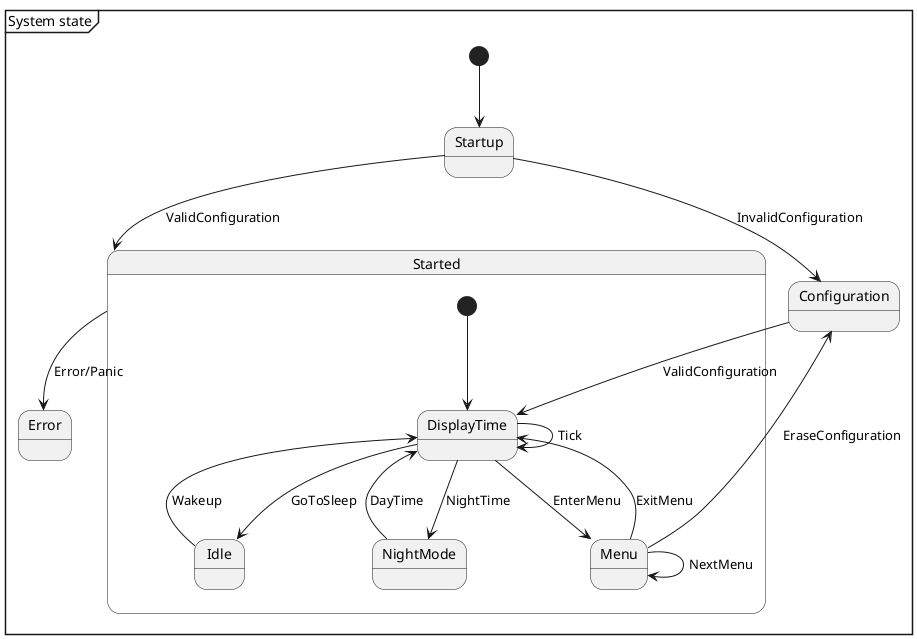 @startuml

mainframe System state

state Startup
state Configuration
state Started {
    state DisplayTime
    state NightMode
    state Menu
    state Idle
}
state Error

[*] --> Startup

Startup --> Configuration: InvalidConfiguration
Startup --> Started: ValidConfiguration

state Started {
    Configuration --> DisplayTime: ValidConfiguration

    [*] --> DisplayTime
    DisplayTime --> Menu: EnterMenu
    Menu --> Menu: NextMenu
    Menu --> DisplayTime: ExitMenu
    Menu -up-> Configuration: EraseConfiguration

    DisplayTime --> Idle: GoToSleep
    DisplayTime <-- Idle: Wakeup
    DisplayTime -> DisplayTime: Tick

    DisplayTime --> NightMode: NightTime
    DisplayTime <-- NightMode: DayTime
}

Started --> Error: Error/Panic
' Configuration --> Error: Error/Panic

@enduml